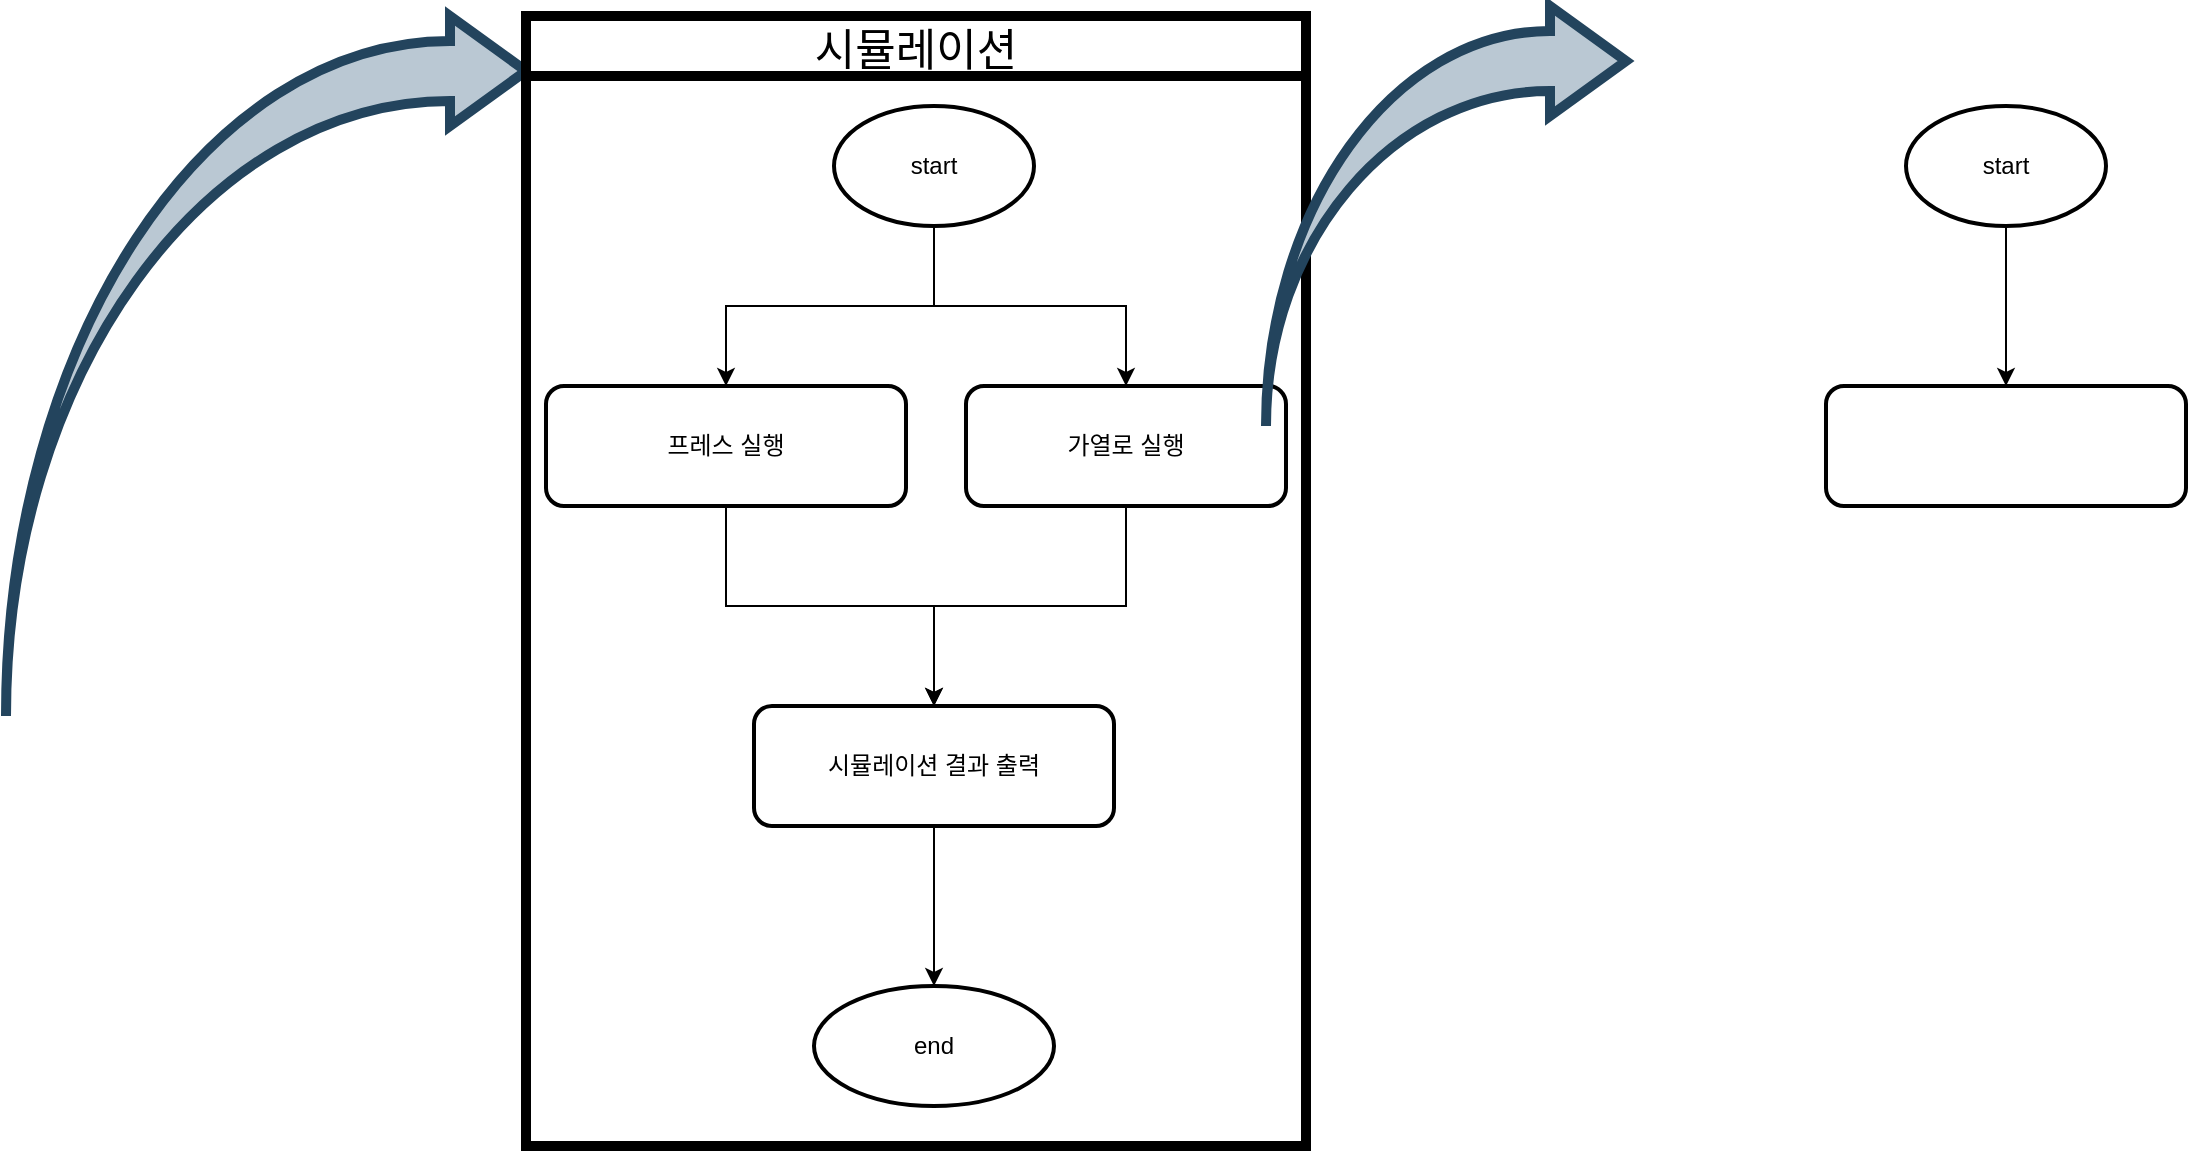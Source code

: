 <mxfile version="15.5.2" type="github"><diagram id="jpkeMlJZY0L07vB966m6" name="Page-1"><mxGraphModel dx="2026" dy="1117" grid="1" gridSize="10" guides="1" tooltips="1" connect="1" arrows="1" fold="1" page="1" pageScale="1" pageWidth="827" pageHeight="1169" math="0" shadow="0"><root><mxCell id="0"/><mxCell id="1" parent="0"/><mxCell id="SEU0Jb7wydcwOkPKXHHr-3" value="" style="html=1;shadow=0;dashed=0;align=center;verticalAlign=middle;shape=mxgraph.arrows2.jumpInArrow;dy=15;dx=38;arrowHead=55;rounded=1;strokeWidth=5;fillColor=#bac8d3;strokeColor=#23445d;" vertex="1" parent="1"><mxGeometry x="20" y="15" width="260" height="350" as="geometry"/></mxCell><mxCell id="SEU0Jb7wydcwOkPKXHHr-24" value="" style="group" vertex="1" connectable="0" parent="1"><mxGeometry x="280" y="15" width="390" height="565" as="geometry"/></mxCell><mxCell id="SEU0Jb7wydcwOkPKXHHr-22" value="" style="group" vertex="1" connectable="0" parent="SEU0Jb7wydcwOkPKXHHr-24"><mxGeometry x="10" y="45" width="370" height="500" as="geometry"/></mxCell><mxCell id="SEU0Jb7wydcwOkPKXHHr-7" value="start" style="strokeWidth=2;html=1;shape=mxgraph.flowchart.start_1;whiteSpace=wrap;rounded=0;shadow=0;glass=0;sketch=0;fillColor=none;" vertex="1" parent="SEU0Jb7wydcwOkPKXHHr-22"><mxGeometry x="144" width="100" height="60" as="geometry"/></mxCell><mxCell id="SEU0Jb7wydcwOkPKXHHr-12" value="프레스 실행" style="whiteSpace=wrap;html=1;rounded=1;shadow=0;strokeWidth=2;fillColor=none;glass=0;sketch=0;" vertex="1" parent="SEU0Jb7wydcwOkPKXHHr-22"><mxGeometry y="140" width="180" height="60" as="geometry"/></mxCell><mxCell id="SEU0Jb7wydcwOkPKXHHr-13" value="" style="edgeStyle=orthogonalEdgeStyle;rounded=0;orthogonalLoop=1;jettySize=auto;html=1;" edge="1" parent="SEU0Jb7wydcwOkPKXHHr-22" source="SEU0Jb7wydcwOkPKXHHr-7" target="SEU0Jb7wydcwOkPKXHHr-12"><mxGeometry relative="1" as="geometry"/></mxCell><mxCell id="SEU0Jb7wydcwOkPKXHHr-19" value="" style="edgeStyle=orthogonalEdgeStyle;rounded=0;orthogonalLoop=1;jettySize=auto;html=1;" edge="1" parent="SEU0Jb7wydcwOkPKXHHr-22" source="SEU0Jb7wydcwOkPKXHHr-14"><mxGeometry relative="1" as="geometry"><mxPoint x="194" y="300" as="targetPoint"/><Array as="points"><mxPoint x="290" y="250"/><mxPoint x="194" y="250"/></Array></mxGeometry></mxCell><mxCell id="SEU0Jb7wydcwOkPKXHHr-14" value="가열로 실행" style="whiteSpace=wrap;html=1;rounded=1;shadow=0;strokeWidth=2;fillColor=none;glass=0;sketch=0;" vertex="1" parent="SEU0Jb7wydcwOkPKXHHr-22"><mxGeometry x="210" y="140" width="160" height="60" as="geometry"/></mxCell><mxCell id="SEU0Jb7wydcwOkPKXHHr-15" value="" style="edgeStyle=orthogonalEdgeStyle;rounded=0;orthogonalLoop=1;jettySize=auto;html=1;" edge="1" parent="SEU0Jb7wydcwOkPKXHHr-22" source="SEU0Jb7wydcwOkPKXHHr-7" target="SEU0Jb7wydcwOkPKXHHr-14"><mxGeometry relative="1" as="geometry"/></mxCell><mxCell id="SEU0Jb7wydcwOkPKXHHr-16" value="시뮬레이션 결과 출력" style="whiteSpace=wrap;html=1;rounded=1;shadow=0;strokeWidth=2;fillColor=none;glass=0;sketch=0;" vertex="1" parent="SEU0Jb7wydcwOkPKXHHr-22"><mxGeometry x="104" y="300" width="180" height="60" as="geometry"/></mxCell><mxCell id="SEU0Jb7wydcwOkPKXHHr-17" value="" style="edgeStyle=orthogonalEdgeStyle;rounded=0;orthogonalLoop=1;jettySize=auto;html=1;" edge="1" parent="SEU0Jb7wydcwOkPKXHHr-22" source="SEU0Jb7wydcwOkPKXHHr-12" target="SEU0Jb7wydcwOkPKXHHr-16"><mxGeometry relative="1" as="geometry"/></mxCell><mxCell id="SEU0Jb7wydcwOkPKXHHr-20" value="end" style="ellipse;whiteSpace=wrap;html=1;rounded=1;shadow=0;strokeWidth=2;fillColor=none;glass=0;sketch=0;" vertex="1" parent="SEU0Jb7wydcwOkPKXHHr-22"><mxGeometry x="134" y="440" width="120" height="60" as="geometry"/></mxCell><mxCell id="SEU0Jb7wydcwOkPKXHHr-21" value="" style="edgeStyle=orthogonalEdgeStyle;rounded=0;orthogonalLoop=1;jettySize=auto;html=1;" edge="1" parent="SEU0Jb7wydcwOkPKXHHr-22" source="SEU0Jb7wydcwOkPKXHHr-16" target="SEU0Jb7wydcwOkPKXHHr-20"><mxGeometry relative="1" as="geometry"/></mxCell><mxCell id="SEU0Jb7wydcwOkPKXHHr-23" value="시뮬레이션" style="swimlane;fontStyle=0;childLayout=stackLayout;horizontal=1;startSize=30;horizontalStack=0;resizeParent=1;resizeParentMax=0;resizeLast=0;collapsible=1;marginBottom=0;align=center;fontSize=22;rounded=0;strokeWidth=5;swimlaneLine=1;" vertex="1" parent="SEU0Jb7wydcwOkPKXHHr-24"><mxGeometry width="390" height="565" as="geometry"/></mxCell><mxCell id="SEU0Jb7wydcwOkPKXHHr-25" value="" style="html=1;shadow=0;dashed=0;align=center;verticalAlign=middle;shape=mxgraph.arrows2.jumpInArrow;dy=15;dx=38;arrowHead=55;rounded=1;strokeWidth=5;fillColor=#bac8d3;strokeColor=#23445d;" vertex="1" parent="1"><mxGeometry x="650" y="10" width="180" height="210" as="geometry"/></mxCell><mxCell id="SEU0Jb7wydcwOkPKXHHr-28" value="" style="edgeStyle=orthogonalEdgeStyle;rounded=0;orthogonalLoop=1;jettySize=auto;html=1;" edge="1" parent="1" source="SEU0Jb7wydcwOkPKXHHr-26" target="SEU0Jb7wydcwOkPKXHHr-27"><mxGeometry relative="1" as="geometry"/></mxCell><mxCell id="SEU0Jb7wydcwOkPKXHHr-26" value="start" style="strokeWidth=2;html=1;shape=mxgraph.flowchart.start_1;whiteSpace=wrap;rounded=0;shadow=0;glass=0;sketch=0;fillColor=none;" vertex="1" parent="1"><mxGeometry x="970" y="60" width="100" height="60" as="geometry"/></mxCell><mxCell id="SEU0Jb7wydcwOkPKXHHr-27" value="" style="whiteSpace=wrap;html=1;rounded=1;shadow=0;strokeWidth=2;fillColor=none;glass=0;sketch=0;" vertex="1" parent="1"><mxGeometry x="930" y="200" width="180" height="60" as="geometry"/></mxCell></root></mxGraphModel></diagram></mxfile>